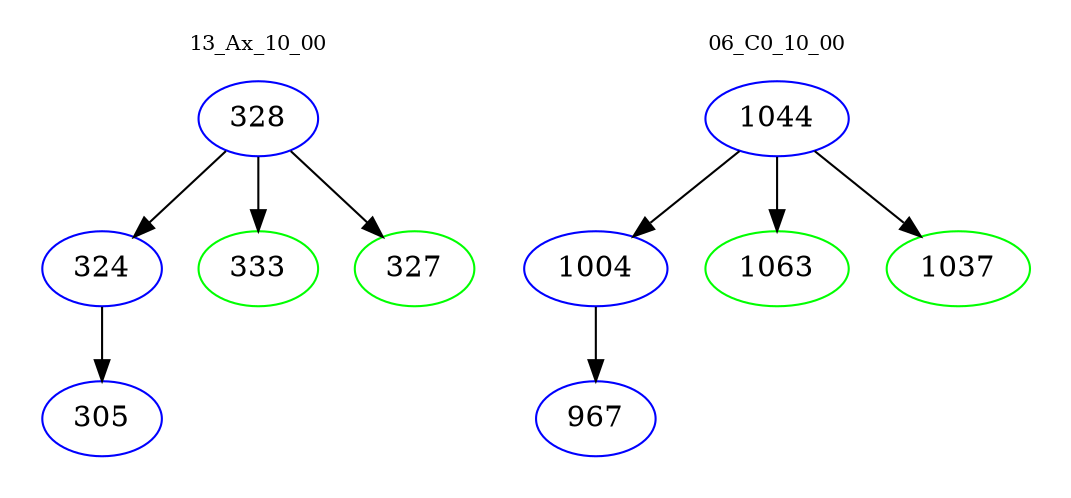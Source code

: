 digraph{
subgraph cluster_0 {
color = white
label = "13_Ax_10_00";
fontsize=10;
T0_328 [label="328", color="blue"]
T0_328 -> T0_324 [color="black"]
T0_324 [label="324", color="blue"]
T0_324 -> T0_305 [color="black"]
T0_305 [label="305", color="blue"]
T0_328 -> T0_333 [color="black"]
T0_333 [label="333", color="green"]
T0_328 -> T0_327 [color="black"]
T0_327 [label="327", color="green"]
}
subgraph cluster_1 {
color = white
label = "06_C0_10_00";
fontsize=10;
T1_1044 [label="1044", color="blue"]
T1_1044 -> T1_1004 [color="black"]
T1_1004 [label="1004", color="blue"]
T1_1004 -> T1_967 [color="black"]
T1_967 [label="967", color="blue"]
T1_1044 -> T1_1063 [color="black"]
T1_1063 [label="1063", color="green"]
T1_1044 -> T1_1037 [color="black"]
T1_1037 [label="1037", color="green"]
}
}
